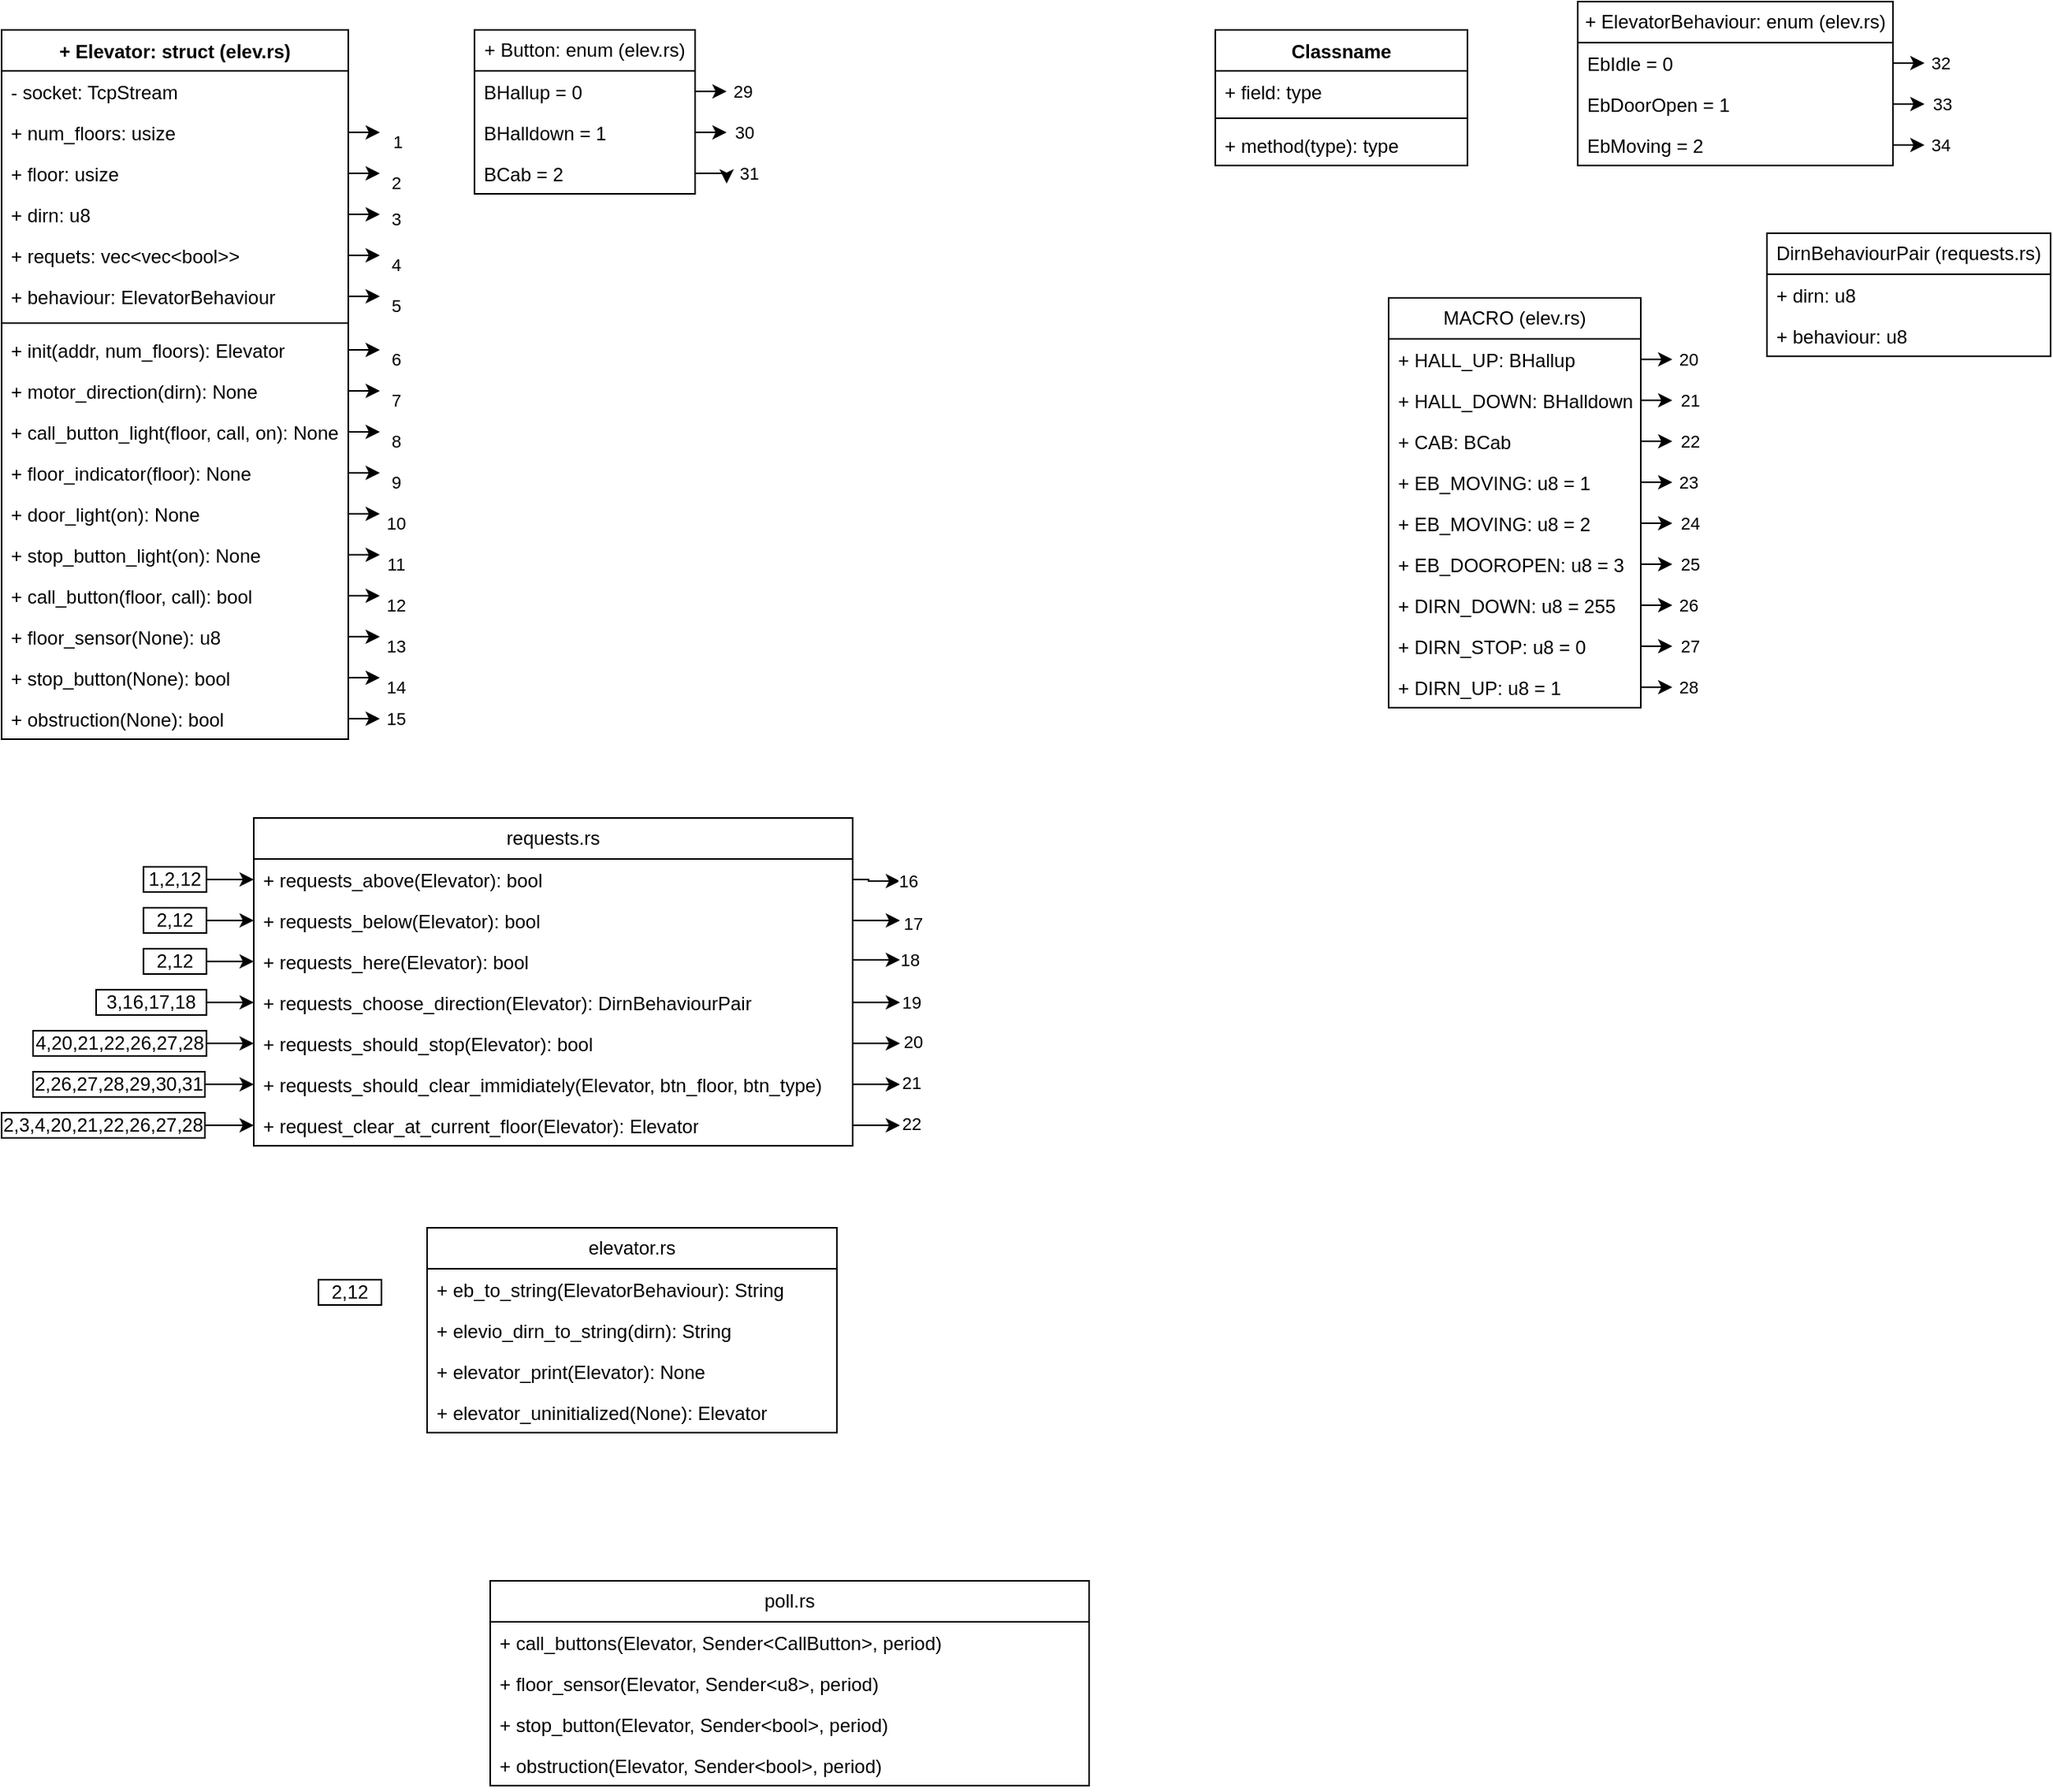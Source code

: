<mxfile version="26.0.6">
  <diagram name="Page-1" id="e56a1550-8fbb-45ad-956c-1786394a9013">
    <mxGraphModel dx="1050" dy="809" grid="1" gridSize="10" guides="1" tooltips="1" connect="1" arrows="1" fold="1" page="1" pageScale="1" pageWidth="1654" pageHeight="2336" background="none" math="0" shadow="0">
      <root>
        <mxCell id="0" />
        <mxCell id="1" parent="0" />
        <mxCell id="LK9hV9PF9iakqC5knJyZ-14" value="+ Button: enum (elev.rs)" style="swimlane;fontStyle=0;childLayout=stackLayout;horizontal=1;startSize=26;fillColor=none;horizontalStack=0;resizeParent=1;resizeParentMax=0;resizeLast=0;collapsible=1;marginBottom=0;whiteSpace=wrap;html=1;" parent="1" vertex="1">
          <mxGeometry x="350" y="80" width="140" height="104" as="geometry" />
        </mxCell>
        <mxCell id="g7h0uX8e83a2EdI19kgs-22" style="edgeStyle=orthogonalEdgeStyle;rounded=0;orthogonalLoop=1;jettySize=auto;html=1;" edge="1" parent="LK9hV9PF9iakqC5knJyZ-14" source="LK9hV9PF9iakqC5knJyZ-15">
          <mxGeometry relative="1" as="geometry">
            <mxPoint x="160" y="39" as="targetPoint" />
          </mxGeometry>
        </mxCell>
        <mxCell id="g7h0uX8e83a2EdI19kgs-25" value="29" style="edgeLabel;html=1;align=center;verticalAlign=middle;resizable=0;points=[];" vertex="1" connectable="0" parent="g7h0uX8e83a2EdI19kgs-22">
          <mxGeometry x="0.715" y="-1" relative="1" as="geometry">
            <mxPoint x="12" y="-1" as="offset" />
          </mxGeometry>
        </mxCell>
        <mxCell id="LK9hV9PF9iakqC5knJyZ-15" value="BHallup = 0" style="text;strokeColor=none;fillColor=none;align=left;verticalAlign=top;spacingLeft=4;spacingRight=4;overflow=hidden;rotatable=0;points=[[0,0.5],[1,0.5]];portConstraint=eastwest;whiteSpace=wrap;html=1;" parent="LK9hV9PF9iakqC5knJyZ-14" vertex="1">
          <mxGeometry y="26" width="140" height="26" as="geometry" />
        </mxCell>
        <mxCell id="g7h0uX8e83a2EdI19kgs-23" style="edgeStyle=orthogonalEdgeStyle;rounded=0;orthogonalLoop=1;jettySize=auto;html=1;" edge="1" parent="LK9hV9PF9iakqC5knJyZ-14" source="LK9hV9PF9iakqC5knJyZ-16">
          <mxGeometry relative="1" as="geometry">
            <mxPoint x="160" y="65" as="targetPoint" />
          </mxGeometry>
        </mxCell>
        <mxCell id="g7h0uX8e83a2EdI19kgs-26" value="30" style="edgeLabel;html=1;align=center;verticalAlign=middle;resizable=0;points=[];" vertex="1" connectable="0" parent="g7h0uX8e83a2EdI19kgs-23">
          <mxGeometry x="0.464" y="1" relative="1" as="geometry">
            <mxPoint x="15" y="1" as="offset" />
          </mxGeometry>
        </mxCell>
        <mxCell id="LK9hV9PF9iakqC5knJyZ-16" value="BHalldown = 1" style="text;strokeColor=none;fillColor=none;align=left;verticalAlign=top;spacingLeft=4;spacingRight=4;overflow=hidden;rotatable=0;points=[[0,0.5],[1,0.5]];portConstraint=eastwest;whiteSpace=wrap;html=1;" parent="LK9hV9PF9iakqC5knJyZ-14" vertex="1">
          <mxGeometry y="52" width="140" height="26" as="geometry" />
        </mxCell>
        <mxCell id="g7h0uX8e83a2EdI19kgs-24" style="edgeStyle=orthogonalEdgeStyle;rounded=0;orthogonalLoop=1;jettySize=auto;html=1;" edge="1" parent="LK9hV9PF9iakqC5knJyZ-14" source="LK9hV9PF9iakqC5knJyZ-17">
          <mxGeometry relative="1" as="geometry">
            <mxPoint x="160" y="97" as="targetPoint" />
          </mxGeometry>
        </mxCell>
        <mxCell id="g7h0uX8e83a2EdI19kgs-27" value="31" style="edgeLabel;html=1;align=center;verticalAlign=middle;resizable=0;points=[];" vertex="1" connectable="0" parent="g7h0uX8e83a2EdI19kgs-24">
          <mxGeometry x="0.24" relative="1" as="geometry">
            <mxPoint x="17" as="offset" />
          </mxGeometry>
        </mxCell>
        <mxCell id="LK9hV9PF9iakqC5knJyZ-17" value="BCab = 2" style="text;strokeColor=none;fillColor=none;align=left;verticalAlign=top;spacingLeft=4;spacingRight=4;overflow=hidden;rotatable=0;points=[[0,0.5],[1,0.5]];portConstraint=eastwest;whiteSpace=wrap;html=1;" parent="LK9hV9PF9iakqC5knJyZ-14" vertex="1">
          <mxGeometry y="78" width="140" height="26" as="geometry" />
        </mxCell>
        <mxCell id="LK9hV9PF9iakqC5knJyZ-19" value="MACRO (elev.rs)" style="swimlane;fontStyle=0;childLayout=stackLayout;horizontal=1;startSize=26;fillColor=none;horizontalStack=0;resizeParent=1;resizeParentMax=0;resizeLast=0;collapsible=1;marginBottom=0;whiteSpace=wrap;html=1;" parent="1" vertex="1">
          <mxGeometry x="930" y="250" width="160" height="260" as="geometry" />
        </mxCell>
        <mxCell id="LK9hV9PF9iakqC5knJyZ-143" style="edgeStyle=orthogonalEdgeStyle;rounded=0;orthogonalLoop=1;jettySize=auto;html=1;" parent="LK9hV9PF9iakqC5knJyZ-19" source="LK9hV9PF9iakqC5knJyZ-20" edge="1">
          <mxGeometry relative="1" as="geometry">
            <mxPoint x="180" y="39" as="targetPoint" />
          </mxGeometry>
        </mxCell>
        <mxCell id="LK9hV9PF9iakqC5knJyZ-152" value="20" style="edgeLabel;html=1;align=center;verticalAlign=middle;resizable=0;points=[];" parent="LK9hV9PF9iakqC5knJyZ-143" vertex="1" connectable="0">
          <mxGeometry x="0.429" y="2" relative="1" as="geometry">
            <mxPoint x="15" y="2" as="offset" />
          </mxGeometry>
        </mxCell>
        <mxCell id="LK9hV9PF9iakqC5knJyZ-20" value="+ HALL_UP: BHallup" style="text;strokeColor=none;fillColor=none;align=left;verticalAlign=top;spacingLeft=4;spacingRight=4;overflow=hidden;rotatable=0;points=[[0,0.5],[1,0.5]];portConstraint=eastwest;whiteSpace=wrap;html=1;" parent="LK9hV9PF9iakqC5knJyZ-19" vertex="1">
          <mxGeometry y="26" width="160" height="26" as="geometry" />
        </mxCell>
        <mxCell id="LK9hV9PF9iakqC5knJyZ-144" style="edgeStyle=orthogonalEdgeStyle;rounded=0;orthogonalLoop=1;jettySize=auto;html=1;" parent="LK9hV9PF9iakqC5knJyZ-19" source="LK9hV9PF9iakqC5knJyZ-21" edge="1">
          <mxGeometry relative="1" as="geometry">
            <mxPoint x="180" y="65" as="targetPoint" />
          </mxGeometry>
        </mxCell>
        <mxCell id="LK9hV9PF9iakqC5knJyZ-153" value="21" style="edgeLabel;html=1;align=center;verticalAlign=middle;resizable=0;points=[];" parent="LK9hV9PF9iakqC5knJyZ-144" vertex="1" connectable="0">
          <mxGeometry x="0.476" y="2" relative="1" as="geometry">
            <mxPoint x="15" y="2" as="offset" />
          </mxGeometry>
        </mxCell>
        <mxCell id="LK9hV9PF9iakqC5knJyZ-21" value="+ HALL_DOWN: BHalldown" style="text;strokeColor=none;fillColor=none;align=left;verticalAlign=top;spacingLeft=4;spacingRight=4;overflow=hidden;rotatable=0;points=[[0,0.5],[1,0.5]];portConstraint=eastwest;whiteSpace=wrap;html=1;" parent="LK9hV9PF9iakqC5knJyZ-19" vertex="1">
          <mxGeometry y="52" width="160" height="26" as="geometry" />
        </mxCell>
        <mxCell id="LK9hV9PF9iakqC5knJyZ-145" style="edgeStyle=orthogonalEdgeStyle;rounded=0;orthogonalLoop=1;jettySize=auto;html=1;" parent="LK9hV9PF9iakqC5knJyZ-19" source="LK9hV9PF9iakqC5knJyZ-22" edge="1">
          <mxGeometry relative="1" as="geometry">
            <mxPoint x="180" y="91" as="targetPoint" />
          </mxGeometry>
        </mxCell>
        <mxCell id="LK9hV9PF9iakqC5knJyZ-154" value="22" style="edgeLabel;html=1;align=center;verticalAlign=middle;resizable=0;points=[];" parent="LK9hV9PF9iakqC5knJyZ-145" vertex="1" connectable="0">
          <mxGeometry x="0.286" y="1" relative="1" as="geometry">
            <mxPoint x="17" y="1" as="offset" />
          </mxGeometry>
        </mxCell>
        <mxCell id="LK9hV9PF9iakqC5knJyZ-22" value="+ CAB: BCab" style="text;strokeColor=none;fillColor=none;align=left;verticalAlign=top;spacingLeft=4;spacingRight=4;overflow=hidden;rotatable=0;points=[[0,0.5],[1,0.5]];portConstraint=eastwest;whiteSpace=wrap;html=1;" parent="LK9hV9PF9iakqC5knJyZ-19" vertex="1">
          <mxGeometry y="78" width="160" height="26" as="geometry" />
        </mxCell>
        <mxCell id="LK9hV9PF9iakqC5knJyZ-146" style="edgeStyle=orthogonalEdgeStyle;rounded=0;orthogonalLoop=1;jettySize=auto;html=1;" parent="LK9hV9PF9iakqC5knJyZ-19" source="LK9hV9PF9iakqC5knJyZ-23" edge="1">
          <mxGeometry relative="1" as="geometry">
            <mxPoint x="180" y="117" as="targetPoint" />
          </mxGeometry>
        </mxCell>
        <mxCell id="LK9hV9PF9iakqC5knJyZ-155" value="23" style="edgeLabel;html=1;align=center;verticalAlign=middle;resizable=0;points=[];" parent="LK9hV9PF9iakqC5knJyZ-146" vertex="1" connectable="0">
          <mxGeometry x="0.238" y="1" relative="1" as="geometry">
            <mxPoint x="17" y="1" as="offset" />
          </mxGeometry>
        </mxCell>
        <mxCell id="LK9hV9PF9iakqC5knJyZ-23" value="+ EB_MOVING: u8 = 1" style="text;strokeColor=none;fillColor=none;align=left;verticalAlign=top;spacingLeft=4;spacingRight=4;overflow=hidden;rotatable=0;points=[[0,0.5],[1,0.5]];portConstraint=eastwest;whiteSpace=wrap;html=1;" parent="LK9hV9PF9iakqC5knJyZ-19" vertex="1">
          <mxGeometry y="104" width="160" height="26" as="geometry" />
        </mxCell>
        <mxCell id="LK9hV9PF9iakqC5knJyZ-147" style="edgeStyle=orthogonalEdgeStyle;rounded=0;orthogonalLoop=1;jettySize=auto;html=1;" parent="LK9hV9PF9iakqC5knJyZ-19" source="LK9hV9PF9iakqC5knJyZ-24" edge="1">
          <mxGeometry relative="1" as="geometry">
            <mxPoint x="180" y="143" as="targetPoint" />
          </mxGeometry>
        </mxCell>
        <mxCell id="LK9hV9PF9iakqC5knJyZ-156" value="24" style="edgeLabel;html=1;align=center;verticalAlign=middle;resizable=0;points=[];" parent="LK9hV9PF9iakqC5knJyZ-147" vertex="1" connectable="0">
          <mxGeometry x="0.286" y="-1" relative="1" as="geometry">
            <mxPoint x="17" y="-1" as="offset" />
          </mxGeometry>
        </mxCell>
        <mxCell id="LK9hV9PF9iakqC5knJyZ-24" value="+ EB_MOVING: u8 = 2" style="text;strokeColor=none;fillColor=none;align=left;verticalAlign=top;spacingLeft=4;spacingRight=4;overflow=hidden;rotatable=0;points=[[0,0.5],[1,0.5]];portConstraint=eastwest;whiteSpace=wrap;html=1;" parent="LK9hV9PF9iakqC5knJyZ-19" vertex="1">
          <mxGeometry y="130" width="160" height="26" as="geometry" />
        </mxCell>
        <mxCell id="LK9hV9PF9iakqC5knJyZ-148" style="edgeStyle=orthogonalEdgeStyle;rounded=0;orthogonalLoop=1;jettySize=auto;html=1;" parent="LK9hV9PF9iakqC5knJyZ-19" source="LK9hV9PF9iakqC5knJyZ-25" edge="1">
          <mxGeometry relative="1" as="geometry">
            <mxPoint x="180" y="169" as="targetPoint" />
          </mxGeometry>
        </mxCell>
        <mxCell id="LK9hV9PF9iakqC5knJyZ-157" value="25" style="edgeLabel;html=1;align=center;verticalAlign=middle;resizable=0;points=[];" parent="LK9hV9PF9iakqC5knJyZ-148" vertex="1" connectable="0">
          <mxGeometry x="0.286" relative="1" as="geometry">
            <mxPoint x="17" as="offset" />
          </mxGeometry>
        </mxCell>
        <mxCell id="LK9hV9PF9iakqC5knJyZ-25" value="+ EB_DOOROPEN: u8 = 3" style="text;strokeColor=none;fillColor=none;align=left;verticalAlign=top;spacingLeft=4;spacingRight=4;overflow=hidden;rotatable=0;points=[[0,0.5],[1,0.5]];portConstraint=eastwest;whiteSpace=wrap;html=1;" parent="LK9hV9PF9iakqC5knJyZ-19" vertex="1">
          <mxGeometry y="156" width="160" height="26" as="geometry" />
        </mxCell>
        <mxCell id="LK9hV9PF9iakqC5knJyZ-149" style="edgeStyle=orthogonalEdgeStyle;rounded=0;orthogonalLoop=1;jettySize=auto;html=1;" parent="LK9hV9PF9iakqC5knJyZ-19" source="LK9hV9PF9iakqC5knJyZ-26" edge="1">
          <mxGeometry relative="1" as="geometry">
            <mxPoint x="180" y="195" as="targetPoint" />
          </mxGeometry>
        </mxCell>
        <mxCell id="LK9hV9PF9iakqC5knJyZ-159" value="26" style="edgeLabel;html=1;align=center;verticalAlign=middle;resizable=0;points=[];" parent="LK9hV9PF9iakqC5knJyZ-149" vertex="1" connectable="0">
          <mxGeometry x="0.238" y="2" relative="1" as="geometry">
            <mxPoint x="17" y="2" as="offset" />
          </mxGeometry>
        </mxCell>
        <mxCell id="LK9hV9PF9iakqC5knJyZ-26" value="+ DIRN_DOWN: u8 = 255" style="text;strokeColor=none;fillColor=none;align=left;verticalAlign=top;spacingLeft=4;spacingRight=4;overflow=hidden;rotatable=0;points=[[0,0.5],[1,0.5]];portConstraint=eastwest;whiteSpace=wrap;html=1;" parent="LK9hV9PF9iakqC5knJyZ-19" vertex="1">
          <mxGeometry y="182" width="160" height="26" as="geometry" />
        </mxCell>
        <mxCell id="LK9hV9PF9iakqC5knJyZ-150" style="edgeStyle=orthogonalEdgeStyle;rounded=0;orthogonalLoop=1;jettySize=auto;html=1;" parent="LK9hV9PF9iakqC5knJyZ-19" source="LK9hV9PF9iakqC5knJyZ-27" edge="1">
          <mxGeometry relative="1" as="geometry">
            <mxPoint x="180" y="221" as="targetPoint" />
          </mxGeometry>
        </mxCell>
        <mxCell id="LK9hV9PF9iakqC5knJyZ-160" value="27" style="edgeLabel;html=1;align=center;verticalAlign=middle;resizable=0;points=[];" parent="LK9hV9PF9iakqC5knJyZ-150" vertex="1" connectable="0">
          <mxGeometry x="0.095" y="1" relative="1" as="geometry">
            <mxPoint x="19" y="1" as="offset" />
          </mxGeometry>
        </mxCell>
        <mxCell id="LK9hV9PF9iakqC5knJyZ-27" value="+ DIRN_STOP: u8 = 0" style="text;strokeColor=none;fillColor=none;align=left;verticalAlign=top;spacingLeft=4;spacingRight=4;overflow=hidden;rotatable=0;points=[[0,0.5],[1,0.5]];portConstraint=eastwest;whiteSpace=wrap;html=1;" parent="LK9hV9PF9iakqC5knJyZ-19" vertex="1">
          <mxGeometry y="208" width="160" height="26" as="geometry" />
        </mxCell>
        <mxCell id="LK9hV9PF9iakqC5knJyZ-151" style="edgeStyle=orthogonalEdgeStyle;rounded=0;orthogonalLoop=1;jettySize=auto;html=1;" parent="LK9hV9PF9iakqC5knJyZ-19" source="LK9hV9PF9iakqC5knJyZ-28" edge="1">
          <mxGeometry relative="1" as="geometry">
            <mxPoint x="180" y="247" as="targetPoint" />
          </mxGeometry>
        </mxCell>
        <mxCell id="LK9hV9PF9iakqC5knJyZ-161" value="28" style="edgeLabel;html=1;align=center;verticalAlign=middle;resizable=0;points=[];" parent="LK9hV9PF9iakqC5knJyZ-151" vertex="1" connectable="0">
          <mxGeometry x="0.238" relative="1" as="geometry">
            <mxPoint x="17" as="offset" />
          </mxGeometry>
        </mxCell>
        <mxCell id="LK9hV9PF9iakqC5knJyZ-28" value="+ DIRN_UP: u8 = 1" style="text;strokeColor=none;fillColor=none;align=left;verticalAlign=top;spacingLeft=4;spacingRight=4;overflow=hidden;rotatable=0;points=[[0,0.5],[1,0.5]];portConstraint=eastwest;whiteSpace=wrap;html=1;" parent="LK9hV9PF9iakqC5knJyZ-19" vertex="1">
          <mxGeometry y="234" width="160" height="26" as="geometry" />
        </mxCell>
        <mxCell id="LK9hV9PF9iakqC5knJyZ-29" value="+ ElevatorBehaviour: enum (elev.rs)" style="swimlane;fontStyle=0;childLayout=stackLayout;horizontal=1;startSize=26;fillColor=none;horizontalStack=0;resizeParent=1;resizeParentMax=0;resizeLast=0;collapsible=1;marginBottom=0;whiteSpace=wrap;html=1;" parent="1" vertex="1">
          <mxGeometry x="1050" y="62" width="200" height="104" as="geometry" />
        </mxCell>
        <mxCell id="g7h0uX8e83a2EdI19kgs-36" style="edgeStyle=orthogonalEdgeStyle;rounded=0;orthogonalLoop=1;jettySize=auto;html=1;" edge="1" parent="LK9hV9PF9iakqC5knJyZ-29" source="LK9hV9PF9iakqC5knJyZ-30">
          <mxGeometry relative="1" as="geometry">
            <mxPoint x="220.0" y="39.0" as="targetPoint" />
          </mxGeometry>
        </mxCell>
        <mxCell id="g7h0uX8e83a2EdI19kgs-39" value="32" style="edgeLabel;html=1;align=center;verticalAlign=middle;resizable=0;points=[];" vertex="1" connectable="0" parent="g7h0uX8e83a2EdI19kgs-36">
          <mxGeometry x="0.497" y="2" relative="1" as="geometry">
            <mxPoint x="14" y="2" as="offset" />
          </mxGeometry>
        </mxCell>
        <mxCell id="LK9hV9PF9iakqC5knJyZ-30" value="EbIdle = 0" style="text;strokeColor=none;fillColor=none;align=left;verticalAlign=top;spacingLeft=4;spacingRight=4;overflow=hidden;rotatable=0;points=[[0,0.5],[1,0.5]];portConstraint=eastwest;whiteSpace=wrap;html=1;" parent="LK9hV9PF9iakqC5knJyZ-29" vertex="1">
          <mxGeometry y="26" width="200" height="26" as="geometry" />
        </mxCell>
        <mxCell id="g7h0uX8e83a2EdI19kgs-37" style="edgeStyle=orthogonalEdgeStyle;rounded=0;orthogonalLoop=1;jettySize=auto;html=1;" edge="1" parent="LK9hV9PF9iakqC5knJyZ-29" source="LK9hV9PF9iakqC5knJyZ-31">
          <mxGeometry relative="1" as="geometry">
            <mxPoint x="220.0" y="65" as="targetPoint" />
          </mxGeometry>
        </mxCell>
        <mxCell id="g7h0uX8e83a2EdI19kgs-40" value="33" style="edgeLabel;html=1;align=center;verticalAlign=middle;resizable=0;points=[];" vertex="1" connectable="0" parent="g7h0uX8e83a2EdI19kgs-37">
          <mxGeometry x="0.565" y="-1" relative="1" as="geometry">
            <mxPoint x="14" y="-1" as="offset" />
          </mxGeometry>
        </mxCell>
        <mxCell id="LK9hV9PF9iakqC5knJyZ-31" value="EbDoorOpen = 1" style="text;strokeColor=none;fillColor=none;align=left;verticalAlign=top;spacingLeft=4;spacingRight=4;overflow=hidden;rotatable=0;points=[[0,0.5],[1,0.5]];portConstraint=eastwest;whiteSpace=wrap;html=1;" parent="LK9hV9PF9iakqC5knJyZ-29" vertex="1">
          <mxGeometry y="52" width="200" height="26" as="geometry" />
        </mxCell>
        <mxCell id="g7h0uX8e83a2EdI19kgs-38" style="edgeStyle=orthogonalEdgeStyle;rounded=0;orthogonalLoop=1;jettySize=auto;html=1;" edge="1" parent="LK9hV9PF9iakqC5knJyZ-29" source="LK9hV9PF9iakqC5knJyZ-32">
          <mxGeometry relative="1" as="geometry">
            <mxPoint x="220.0" y="91" as="targetPoint" />
          </mxGeometry>
        </mxCell>
        <mxCell id="g7h0uX8e83a2EdI19kgs-41" value="34" style="edgeLabel;html=1;align=center;verticalAlign=middle;resizable=0;points=[];" vertex="1" connectable="0" parent="g7h0uX8e83a2EdI19kgs-38">
          <mxGeometry x="0.497" y="1" relative="1" as="geometry">
            <mxPoint x="14" y="1" as="offset" />
          </mxGeometry>
        </mxCell>
        <mxCell id="LK9hV9PF9iakqC5knJyZ-32" value="EbMoving = 2" style="text;strokeColor=none;fillColor=none;align=left;verticalAlign=top;spacingLeft=4;spacingRight=4;overflow=hidden;rotatable=0;points=[[0,0.5],[1,0.5]];portConstraint=eastwest;whiteSpace=wrap;html=1;" parent="LK9hV9PF9iakqC5knJyZ-29" vertex="1">
          <mxGeometry y="78" width="200" height="26" as="geometry" />
        </mxCell>
        <mxCell id="LK9hV9PF9iakqC5knJyZ-33" value="Classname" style="swimlane;fontStyle=1;align=center;verticalAlign=top;childLayout=stackLayout;horizontal=1;startSize=26;horizontalStack=0;resizeParent=1;resizeParentMax=0;resizeLast=0;collapsible=1;marginBottom=0;whiteSpace=wrap;html=1;" parent="1" vertex="1">
          <mxGeometry x="820" y="80" width="160" height="86" as="geometry" />
        </mxCell>
        <mxCell id="LK9hV9PF9iakqC5knJyZ-34" value="+ field: type" style="text;strokeColor=none;fillColor=none;align=left;verticalAlign=top;spacingLeft=4;spacingRight=4;overflow=hidden;rotatable=0;points=[[0,0.5],[1,0.5]];portConstraint=eastwest;whiteSpace=wrap;html=1;" parent="LK9hV9PF9iakqC5knJyZ-33" vertex="1">
          <mxGeometry y="26" width="160" height="26" as="geometry" />
        </mxCell>
        <mxCell id="LK9hV9PF9iakqC5knJyZ-35" value="" style="line;strokeWidth=1;fillColor=none;align=left;verticalAlign=middle;spacingTop=-1;spacingLeft=3;spacingRight=3;rotatable=0;labelPosition=right;points=[];portConstraint=eastwest;strokeColor=inherit;" parent="LK9hV9PF9iakqC5knJyZ-33" vertex="1">
          <mxGeometry y="52" width="160" height="8" as="geometry" />
        </mxCell>
        <mxCell id="LK9hV9PF9iakqC5knJyZ-36" value="+ method(type): type" style="text;strokeColor=none;fillColor=none;align=left;verticalAlign=top;spacingLeft=4;spacingRight=4;overflow=hidden;rotatable=0;points=[[0,0.5],[1,0.5]];portConstraint=eastwest;whiteSpace=wrap;html=1;" parent="LK9hV9PF9iakqC5knJyZ-33" vertex="1">
          <mxGeometry y="60" width="160" height="26" as="geometry" />
        </mxCell>
        <mxCell id="LK9hV9PF9iakqC5knJyZ-37" value="+ Elevator: struct (elev.rs)" style="swimlane;fontStyle=1;align=center;verticalAlign=top;childLayout=stackLayout;horizontal=1;startSize=26;horizontalStack=0;resizeParent=1;resizeParentMax=0;resizeLast=0;collapsible=1;marginBottom=0;whiteSpace=wrap;html=1;" parent="1" vertex="1">
          <mxGeometry x="50" y="80" width="220" height="450" as="geometry" />
        </mxCell>
        <mxCell id="LK9hV9PF9iakqC5knJyZ-38" value="&lt;div&gt;- socket: TcpStream&lt;/div&gt;" style="text;strokeColor=none;fillColor=none;align=left;verticalAlign=top;spacingLeft=4;spacingRight=4;overflow=hidden;rotatable=0;points=[[0,0.5],[1,0.5]];portConstraint=eastwest;whiteSpace=wrap;html=1;" parent="LK9hV9PF9iakqC5knJyZ-37" vertex="1">
          <mxGeometry y="26" width="220" height="26" as="geometry" />
        </mxCell>
        <mxCell id="LK9hV9PF9iakqC5knJyZ-84" style="edgeStyle=orthogonalEdgeStyle;rounded=0;orthogonalLoop=1;jettySize=auto;html=1;" parent="LK9hV9PF9iakqC5knJyZ-37" source="LK9hV9PF9iakqC5knJyZ-54" edge="1">
          <mxGeometry relative="1" as="geometry">
            <mxPoint x="240" y="65" as="targetPoint" />
          </mxGeometry>
        </mxCell>
        <mxCell id="LK9hV9PF9iakqC5knJyZ-89" value="1" style="edgeLabel;html=1;align=center;verticalAlign=middle;resizable=0;points=[];" parent="LK9hV9PF9iakqC5knJyZ-84" vertex="1" connectable="0">
          <mxGeometry x="0.655" relative="1" as="geometry">
            <mxPoint x="13" y="6" as="offset" />
          </mxGeometry>
        </mxCell>
        <mxCell id="LK9hV9PF9iakqC5knJyZ-54" value="+ num_floors: usize" style="text;strokeColor=none;fillColor=none;align=left;verticalAlign=top;spacingLeft=4;spacingRight=4;overflow=hidden;rotatable=0;points=[[0,0.5],[1,0.5]];portConstraint=eastwest;whiteSpace=wrap;html=1;" parent="LK9hV9PF9iakqC5knJyZ-37" vertex="1">
          <mxGeometry y="52" width="220" height="26" as="geometry" />
        </mxCell>
        <mxCell id="LK9hV9PF9iakqC5knJyZ-85" style="edgeStyle=orthogonalEdgeStyle;rounded=0;orthogonalLoop=1;jettySize=auto;html=1;" parent="LK9hV9PF9iakqC5knJyZ-37" source="LK9hV9PF9iakqC5knJyZ-53" edge="1">
          <mxGeometry relative="1" as="geometry">
            <mxPoint x="240" y="91" as="targetPoint" />
          </mxGeometry>
        </mxCell>
        <mxCell id="LK9hV9PF9iakqC5knJyZ-91" value="2" style="edgeLabel;html=1;align=center;verticalAlign=middle;resizable=0;points=[];" parent="LK9hV9PF9iakqC5knJyZ-85" vertex="1" connectable="0">
          <mxGeometry x="0.536" y="-1" relative="1" as="geometry">
            <mxPoint x="14" y="5" as="offset" />
          </mxGeometry>
        </mxCell>
        <mxCell id="LK9hV9PF9iakqC5knJyZ-53" value="+ floor: usize" style="text;strokeColor=none;fillColor=none;align=left;verticalAlign=top;spacingLeft=4;spacingRight=4;overflow=hidden;rotatable=0;points=[[0,0.5],[1,0.5]];portConstraint=eastwest;whiteSpace=wrap;html=1;" parent="LK9hV9PF9iakqC5knJyZ-37" vertex="1">
          <mxGeometry y="78" width="220" height="26" as="geometry" />
        </mxCell>
        <mxCell id="LK9hV9PF9iakqC5knJyZ-86" style="edgeStyle=orthogonalEdgeStyle;rounded=0;orthogonalLoop=1;jettySize=auto;html=1;" parent="LK9hV9PF9iakqC5knJyZ-37" source="LK9hV9PF9iakqC5knJyZ-52" edge="1">
          <mxGeometry relative="1" as="geometry">
            <mxPoint x="240" y="117" as="targetPoint" />
          </mxGeometry>
        </mxCell>
        <mxCell id="LK9hV9PF9iakqC5knJyZ-92" value="3" style="edgeLabel;html=1;align=center;verticalAlign=middle;resizable=0;points=[];" parent="LK9hV9PF9iakqC5knJyZ-86" vertex="1" connectable="0">
          <mxGeometry x="0.476" y="2" relative="1" as="geometry">
            <mxPoint x="14" y="5" as="offset" />
          </mxGeometry>
        </mxCell>
        <mxCell id="LK9hV9PF9iakqC5knJyZ-52" value="&lt;div&gt;+ dirn: u8&lt;/div&gt;" style="text;strokeColor=none;fillColor=none;align=left;verticalAlign=top;spacingLeft=4;spacingRight=4;overflow=hidden;rotatable=0;points=[[0,0.5],[1,0.5]];portConstraint=eastwest;whiteSpace=wrap;html=1;" parent="LK9hV9PF9iakqC5knJyZ-37" vertex="1">
          <mxGeometry y="104" width="220" height="26" as="geometry" />
        </mxCell>
        <mxCell id="LK9hV9PF9iakqC5knJyZ-87" style="edgeStyle=orthogonalEdgeStyle;rounded=0;orthogonalLoop=1;jettySize=auto;html=1;" parent="LK9hV9PF9iakqC5knJyZ-37" source="LK9hV9PF9iakqC5knJyZ-51" edge="1">
          <mxGeometry relative="1" as="geometry">
            <mxPoint x="240" y="143" as="targetPoint" />
          </mxGeometry>
        </mxCell>
        <mxCell id="LK9hV9PF9iakqC5knJyZ-93" value="4" style="edgeLabel;html=1;align=center;verticalAlign=middle;resizable=0;points=[];" parent="LK9hV9PF9iakqC5knJyZ-87" vertex="1" connectable="0">
          <mxGeometry x="0.536" y="1" relative="1" as="geometry">
            <mxPoint x="14" y="7" as="offset" />
          </mxGeometry>
        </mxCell>
        <mxCell id="LK9hV9PF9iakqC5knJyZ-51" value="+ requets: vec&amp;lt;vec&amp;lt;bool&amp;gt;&amp;gt;" style="text;strokeColor=none;fillColor=none;align=left;verticalAlign=top;spacingLeft=4;spacingRight=4;overflow=hidden;rotatable=0;points=[[0,0.5],[1,0.5]];portConstraint=eastwest;whiteSpace=wrap;html=1;" parent="LK9hV9PF9iakqC5knJyZ-37" vertex="1">
          <mxGeometry y="130" width="220" height="26" as="geometry" />
        </mxCell>
        <mxCell id="LK9hV9PF9iakqC5knJyZ-88" style="edgeStyle=orthogonalEdgeStyle;rounded=0;orthogonalLoop=1;jettySize=auto;html=1;" parent="LK9hV9PF9iakqC5knJyZ-37" source="LK9hV9PF9iakqC5knJyZ-50" edge="1">
          <mxGeometry relative="1" as="geometry">
            <mxPoint x="240" y="169.0" as="targetPoint" />
          </mxGeometry>
        </mxCell>
        <mxCell id="LK9hV9PF9iakqC5knJyZ-94" value="5" style="edgeLabel;html=1;align=center;verticalAlign=middle;resizable=0;points=[];" parent="LK9hV9PF9iakqC5knJyZ-88" vertex="1" connectable="0">
          <mxGeometry x="0.536" y="2" relative="1" as="geometry">
            <mxPoint x="14" y="8" as="offset" />
          </mxGeometry>
        </mxCell>
        <mxCell id="LK9hV9PF9iakqC5knJyZ-50" value="+ behaviour: ElevatorBehaviour" style="text;strokeColor=none;fillColor=none;align=left;verticalAlign=top;spacingLeft=4;spacingRight=4;overflow=hidden;rotatable=0;points=[[0,0.5],[1,0.5]];portConstraint=eastwest;whiteSpace=wrap;html=1;" parent="LK9hV9PF9iakqC5knJyZ-37" vertex="1">
          <mxGeometry y="156" width="220" height="26" as="geometry" />
        </mxCell>
        <mxCell id="LK9hV9PF9iakqC5knJyZ-39" value="" style="line;strokeWidth=1;fillColor=none;align=left;verticalAlign=middle;spacingTop=-1;spacingLeft=3;spacingRight=3;rotatable=0;labelPosition=right;points=[];portConstraint=eastwest;strokeColor=inherit;" parent="LK9hV9PF9iakqC5knJyZ-37" vertex="1">
          <mxGeometry y="182" width="220" height="8" as="geometry" />
        </mxCell>
        <mxCell id="LK9hV9PF9iakqC5knJyZ-96" style="edgeStyle=orthogonalEdgeStyle;rounded=0;orthogonalLoop=1;jettySize=auto;html=1;" parent="LK9hV9PF9iakqC5knJyZ-37" source="LK9hV9PF9iakqC5knJyZ-40" edge="1">
          <mxGeometry relative="1" as="geometry">
            <mxPoint x="240" y="203" as="targetPoint" />
          </mxGeometry>
        </mxCell>
        <mxCell id="LK9hV9PF9iakqC5knJyZ-107" value="6" style="edgeLabel;html=1;align=center;verticalAlign=middle;resizable=0;points=[];" parent="LK9hV9PF9iakqC5knJyZ-96" vertex="1" connectable="0">
          <mxGeometry x="0.357" y="1" relative="1" as="geometry">
            <mxPoint x="16" y="7" as="offset" />
          </mxGeometry>
        </mxCell>
        <mxCell id="LK9hV9PF9iakqC5knJyZ-40" value="+ init(addr, num_floors): Elevator" style="text;strokeColor=none;fillColor=none;align=left;verticalAlign=top;spacingLeft=4;spacingRight=4;overflow=hidden;rotatable=0;points=[[0,0.5],[1,0.5]];portConstraint=eastwest;whiteSpace=wrap;html=1;" parent="LK9hV9PF9iakqC5knJyZ-37" vertex="1">
          <mxGeometry y="190" width="220" height="26" as="geometry" />
        </mxCell>
        <mxCell id="LK9hV9PF9iakqC5knJyZ-98" style="edgeStyle=orthogonalEdgeStyle;rounded=0;orthogonalLoop=1;jettySize=auto;html=1;" parent="LK9hV9PF9iakqC5knJyZ-37" source="LK9hV9PF9iakqC5knJyZ-63" edge="1">
          <mxGeometry relative="1" as="geometry">
            <mxPoint x="240" y="229.0" as="targetPoint" />
          </mxGeometry>
        </mxCell>
        <mxCell id="LK9hV9PF9iakqC5knJyZ-108" value="7" style="edgeLabel;html=1;align=center;verticalAlign=middle;resizable=0;points=[];" parent="LK9hV9PF9iakqC5knJyZ-98" vertex="1" connectable="0">
          <mxGeometry x="0.119" y="1" relative="1" as="geometry">
            <mxPoint x="18" y="7" as="offset" />
          </mxGeometry>
        </mxCell>
        <mxCell id="LK9hV9PF9iakqC5knJyZ-63" value="+ motor_direction(dirn): None" style="text;strokeColor=none;fillColor=none;align=left;verticalAlign=top;spacingLeft=4;spacingRight=4;overflow=hidden;rotatable=0;points=[[0,0.5],[1,0.5]];portConstraint=eastwest;whiteSpace=wrap;html=1;" parent="LK9hV9PF9iakqC5knJyZ-37" vertex="1">
          <mxGeometry y="216" width="220" height="26" as="geometry" />
        </mxCell>
        <mxCell id="LK9hV9PF9iakqC5knJyZ-99" style="edgeStyle=orthogonalEdgeStyle;rounded=0;orthogonalLoop=1;jettySize=auto;html=1;" parent="LK9hV9PF9iakqC5knJyZ-37" source="LK9hV9PF9iakqC5knJyZ-62" edge="1">
          <mxGeometry relative="1" as="geometry">
            <mxPoint x="240" y="255" as="targetPoint" />
          </mxGeometry>
        </mxCell>
        <mxCell id="LK9hV9PF9iakqC5knJyZ-109" value="8" style="edgeLabel;html=1;align=center;verticalAlign=middle;resizable=0;points=[];" parent="LK9hV9PF9iakqC5knJyZ-99" vertex="1" connectable="0">
          <mxGeometry x="0.357" relative="1" as="geometry">
            <mxPoint x="16" y="6" as="offset" />
          </mxGeometry>
        </mxCell>
        <mxCell id="LK9hV9PF9iakqC5knJyZ-62" value="+ call_button_light(floor, call, on): None" style="text;strokeColor=none;fillColor=none;align=left;verticalAlign=top;spacingLeft=4;spacingRight=4;overflow=hidden;rotatable=0;points=[[0,0.5],[1,0.5]];portConstraint=eastwest;whiteSpace=wrap;html=1;" parent="LK9hV9PF9iakqC5knJyZ-37" vertex="1">
          <mxGeometry y="242" width="220" height="26" as="geometry" />
        </mxCell>
        <mxCell id="LK9hV9PF9iakqC5knJyZ-100" style="edgeStyle=orthogonalEdgeStyle;rounded=0;orthogonalLoop=1;jettySize=auto;html=1;" parent="LK9hV9PF9iakqC5knJyZ-37" source="LK9hV9PF9iakqC5knJyZ-61" edge="1">
          <mxGeometry relative="1" as="geometry">
            <mxPoint x="240" y="281" as="targetPoint" />
          </mxGeometry>
        </mxCell>
        <mxCell id="LK9hV9PF9iakqC5knJyZ-110" value="9" style="edgeLabel;html=1;align=center;verticalAlign=middle;resizable=0;points=[];" parent="LK9hV9PF9iakqC5knJyZ-100" vertex="1" connectable="0">
          <mxGeometry y="3" relative="1" as="geometry">
            <mxPoint x="19" y="9" as="offset" />
          </mxGeometry>
        </mxCell>
        <mxCell id="LK9hV9PF9iakqC5knJyZ-61" value="+ floor_indicator(floor): None" style="text;strokeColor=none;fillColor=none;align=left;verticalAlign=top;spacingLeft=4;spacingRight=4;overflow=hidden;rotatable=0;points=[[0,0.5],[1,0.5]];portConstraint=eastwest;whiteSpace=wrap;html=1;" parent="LK9hV9PF9iakqC5knJyZ-37" vertex="1">
          <mxGeometry y="268" width="220" height="26" as="geometry" />
        </mxCell>
        <mxCell id="LK9hV9PF9iakqC5knJyZ-101" style="edgeStyle=orthogonalEdgeStyle;rounded=0;orthogonalLoop=1;jettySize=auto;html=1;" parent="LK9hV9PF9iakqC5knJyZ-37" source="LK9hV9PF9iakqC5knJyZ-60" edge="1">
          <mxGeometry relative="1" as="geometry">
            <mxPoint x="240" y="307" as="targetPoint" />
          </mxGeometry>
        </mxCell>
        <mxCell id="LK9hV9PF9iakqC5knJyZ-111" value="10" style="edgeLabel;html=1;align=center;verticalAlign=middle;resizable=0;points=[];" parent="LK9hV9PF9iakqC5knJyZ-101" vertex="1" connectable="0">
          <mxGeometry x="0.357" y="-2" relative="1" as="geometry">
            <mxPoint x="16" y="4" as="offset" />
          </mxGeometry>
        </mxCell>
        <mxCell id="LK9hV9PF9iakqC5knJyZ-60" value="+ door_light(on): None" style="text;strokeColor=none;fillColor=none;align=left;verticalAlign=top;spacingLeft=4;spacingRight=4;overflow=hidden;rotatable=0;points=[[0,0.5],[1,0.5]];portConstraint=eastwest;whiteSpace=wrap;html=1;" parent="LK9hV9PF9iakqC5knJyZ-37" vertex="1">
          <mxGeometry y="294" width="220" height="26" as="geometry" />
        </mxCell>
        <mxCell id="LK9hV9PF9iakqC5knJyZ-102" style="edgeStyle=orthogonalEdgeStyle;rounded=0;orthogonalLoop=1;jettySize=auto;html=1;" parent="LK9hV9PF9iakqC5knJyZ-37" source="LK9hV9PF9iakqC5knJyZ-59" edge="1">
          <mxGeometry relative="1" as="geometry">
            <mxPoint x="240" y="333" as="targetPoint" />
          </mxGeometry>
        </mxCell>
        <mxCell id="LK9hV9PF9iakqC5knJyZ-112" value="11" style="edgeLabel;html=1;align=center;verticalAlign=middle;resizable=0;points=[];" parent="LK9hV9PF9iakqC5knJyZ-102" vertex="1" connectable="0">
          <mxGeometry x="0.357" relative="1" as="geometry">
            <mxPoint x="16" y="6" as="offset" />
          </mxGeometry>
        </mxCell>
        <mxCell id="LK9hV9PF9iakqC5knJyZ-59" value="+ stop_button_light(on): None" style="text;strokeColor=none;fillColor=none;align=left;verticalAlign=top;spacingLeft=4;spacingRight=4;overflow=hidden;rotatable=0;points=[[0,0.5],[1,0.5]];portConstraint=eastwest;whiteSpace=wrap;html=1;" parent="LK9hV9PF9iakqC5knJyZ-37" vertex="1">
          <mxGeometry y="320" width="220" height="26" as="geometry" />
        </mxCell>
        <mxCell id="LK9hV9PF9iakqC5knJyZ-103" style="edgeStyle=orthogonalEdgeStyle;rounded=0;orthogonalLoop=1;jettySize=auto;html=1;" parent="LK9hV9PF9iakqC5knJyZ-37" source="LK9hV9PF9iakqC5knJyZ-58" edge="1">
          <mxGeometry relative="1" as="geometry">
            <mxPoint x="240" y="359.0" as="targetPoint" />
          </mxGeometry>
        </mxCell>
        <mxCell id="LK9hV9PF9iakqC5knJyZ-113" value="12" style="edgeLabel;html=1;align=center;verticalAlign=middle;resizable=0;points=[];" parent="LK9hV9PF9iakqC5knJyZ-103" vertex="1" connectable="0">
          <mxGeometry x="0.357" relative="1" as="geometry">
            <mxPoint x="16" y="6" as="offset" />
          </mxGeometry>
        </mxCell>
        <mxCell id="LK9hV9PF9iakqC5knJyZ-58" value="+ call_button(floor, call): bool" style="text;strokeColor=none;fillColor=none;align=left;verticalAlign=top;spacingLeft=4;spacingRight=4;overflow=hidden;rotatable=0;points=[[0,0.5],[1,0.5]];portConstraint=eastwest;whiteSpace=wrap;html=1;" parent="LK9hV9PF9iakqC5knJyZ-37" vertex="1">
          <mxGeometry y="346" width="220" height="26" as="geometry" />
        </mxCell>
        <mxCell id="LK9hV9PF9iakqC5knJyZ-104" style="edgeStyle=orthogonalEdgeStyle;rounded=0;orthogonalLoop=1;jettySize=auto;html=1;" parent="LK9hV9PF9iakqC5knJyZ-37" source="LK9hV9PF9iakqC5knJyZ-57" edge="1">
          <mxGeometry relative="1" as="geometry">
            <mxPoint x="240" y="385" as="targetPoint" />
          </mxGeometry>
        </mxCell>
        <mxCell id="LK9hV9PF9iakqC5knJyZ-114" value="13" style="edgeLabel;html=1;align=center;verticalAlign=middle;resizable=0;points=[];" parent="LK9hV9PF9iakqC5knJyZ-104" vertex="1" connectable="0">
          <mxGeometry x="0.059" y="2" relative="1" as="geometry">
            <mxPoint x="19" y="8" as="offset" />
          </mxGeometry>
        </mxCell>
        <mxCell id="LK9hV9PF9iakqC5knJyZ-57" value="+ floor_sensor(None): u8" style="text;strokeColor=none;fillColor=none;align=left;verticalAlign=top;spacingLeft=4;spacingRight=4;overflow=hidden;rotatable=0;points=[[0,0.5],[1,0.5]];portConstraint=eastwest;whiteSpace=wrap;html=1;" parent="LK9hV9PF9iakqC5knJyZ-37" vertex="1">
          <mxGeometry y="372" width="220" height="26" as="geometry" />
        </mxCell>
        <mxCell id="LK9hV9PF9iakqC5knJyZ-106" style="edgeStyle=orthogonalEdgeStyle;rounded=0;orthogonalLoop=1;jettySize=auto;html=1;" parent="LK9hV9PF9iakqC5knJyZ-37" source="LK9hV9PF9iakqC5knJyZ-56" edge="1">
          <mxGeometry relative="1" as="geometry">
            <mxPoint x="240" y="411" as="targetPoint" />
          </mxGeometry>
        </mxCell>
        <mxCell id="LK9hV9PF9iakqC5knJyZ-115" value="14" style="edgeLabel;html=1;align=center;verticalAlign=middle;resizable=0;points=[];" parent="LK9hV9PF9iakqC5knJyZ-106" vertex="1" connectable="0">
          <mxGeometry x="-0.059" y="3" relative="1" as="geometry">
            <mxPoint x="20" y="9" as="offset" />
          </mxGeometry>
        </mxCell>
        <mxCell id="LK9hV9PF9iakqC5knJyZ-56" value="+ stop_button(None): bool" style="text;strokeColor=none;fillColor=none;align=left;verticalAlign=top;spacingLeft=4;spacingRight=4;overflow=hidden;rotatable=0;points=[[0,0.5],[1,0.5]];portConstraint=eastwest;whiteSpace=wrap;html=1;" parent="LK9hV9PF9iakqC5knJyZ-37" vertex="1">
          <mxGeometry y="398" width="220" height="26" as="geometry" />
        </mxCell>
        <mxCell id="LK9hV9PF9iakqC5knJyZ-105" style="edgeStyle=orthogonalEdgeStyle;rounded=0;orthogonalLoop=1;jettySize=auto;html=1;" parent="LK9hV9PF9iakqC5knJyZ-37" source="LK9hV9PF9iakqC5knJyZ-55" edge="1">
          <mxGeometry relative="1" as="geometry">
            <mxPoint x="240" y="437" as="targetPoint" />
          </mxGeometry>
        </mxCell>
        <mxCell id="LK9hV9PF9iakqC5knJyZ-116" value="15" style="edgeLabel;html=1;align=center;verticalAlign=middle;resizable=0;points=[];" parent="LK9hV9PF9iakqC5knJyZ-105" vertex="1" connectable="0">
          <mxGeometry x="-0.179" relative="1" as="geometry">
            <mxPoint x="21" as="offset" />
          </mxGeometry>
        </mxCell>
        <mxCell id="LK9hV9PF9iakqC5knJyZ-55" value="+ obstruction(None): bool" style="text;strokeColor=none;fillColor=none;align=left;verticalAlign=top;spacingLeft=4;spacingRight=4;overflow=hidden;rotatable=0;points=[[0,0.5],[1,0.5]];portConstraint=eastwest;whiteSpace=wrap;html=1;" parent="LK9hV9PF9iakqC5knJyZ-37" vertex="1">
          <mxGeometry y="424" width="220" height="26" as="geometry" />
        </mxCell>
        <mxCell id="LK9hV9PF9iakqC5knJyZ-65" value="requests.rs" style="swimlane;fontStyle=0;childLayout=stackLayout;horizontal=1;startSize=26;fillColor=none;horizontalStack=0;resizeParent=1;resizeParentMax=0;resizeLast=0;collapsible=1;marginBottom=0;whiteSpace=wrap;html=1;" parent="1" vertex="1">
          <mxGeometry x="210" y="580" width="380" height="208" as="geometry" />
        </mxCell>
        <mxCell id="LK9hV9PF9iakqC5knJyZ-131" style="edgeStyle=orthogonalEdgeStyle;rounded=0;orthogonalLoop=1;jettySize=auto;html=1;" parent="LK9hV9PF9iakqC5knJyZ-65" edge="1">
          <mxGeometry relative="1" as="geometry">
            <mxPoint x="410" y="40" as="targetPoint" />
            <mxPoint x="380" y="39.019" as="sourcePoint" />
            <Array as="points">
              <mxPoint x="390" y="39" />
              <mxPoint x="390" y="40" />
            </Array>
          </mxGeometry>
        </mxCell>
        <mxCell id="LK9hV9PF9iakqC5knJyZ-136" value="16" style="edgeLabel;html=1;align=center;verticalAlign=middle;resizable=0;points=[];" parent="LK9hV9PF9iakqC5knJyZ-131" vertex="1" connectable="0">
          <mxGeometry x="0.302" y="1" relative="1" as="geometry">
            <mxPoint x="16" y="1" as="offset" />
          </mxGeometry>
        </mxCell>
        <mxCell id="LK9hV9PF9iakqC5knJyZ-66" value="+ requests_above(Elevator): bool" style="text;strokeColor=none;fillColor=none;align=left;verticalAlign=top;spacingLeft=4;spacingRight=4;overflow=hidden;rotatable=0;points=[[0,0.5],[1,0.5]];portConstraint=eastwest;whiteSpace=wrap;html=1;" parent="LK9hV9PF9iakqC5knJyZ-65" vertex="1">
          <mxGeometry y="26" width="380" height="26" as="geometry" />
        </mxCell>
        <mxCell id="LK9hV9PF9iakqC5knJyZ-133" style="edgeStyle=orthogonalEdgeStyle;rounded=0;orthogonalLoop=1;jettySize=auto;html=1;" parent="LK9hV9PF9iakqC5knJyZ-65" source="LK9hV9PF9iakqC5knJyZ-67" edge="1">
          <mxGeometry relative="1" as="geometry">
            <mxPoint x="410" y="65" as="targetPoint" />
          </mxGeometry>
        </mxCell>
        <mxCell id="LK9hV9PF9iakqC5knJyZ-137" value="17" style="edgeLabel;html=1;align=center;verticalAlign=middle;resizable=0;points=[];" parent="LK9hV9PF9iakqC5knJyZ-133" vertex="1" connectable="0">
          <mxGeometry x="0.302" y="2" relative="1" as="geometry">
            <mxPoint x="16" y="2" as="offset" />
          </mxGeometry>
        </mxCell>
        <mxCell id="LK9hV9PF9iakqC5knJyZ-67" value="+ requests_below(Elevator): bool" style="text;strokeColor=none;fillColor=none;align=left;verticalAlign=top;spacingLeft=4;spacingRight=4;overflow=hidden;rotatable=0;points=[[0,0.5],[1,0.5]];portConstraint=eastwest;whiteSpace=wrap;html=1;" parent="LK9hV9PF9iakqC5knJyZ-65" vertex="1">
          <mxGeometry y="52" width="380" height="26" as="geometry" />
        </mxCell>
        <mxCell id="LK9hV9PF9iakqC5knJyZ-134" style="edgeStyle=orthogonalEdgeStyle;rounded=0;orthogonalLoop=1;jettySize=auto;html=1;" parent="LK9hV9PF9iakqC5knJyZ-65" edge="1">
          <mxGeometry relative="1" as="geometry">
            <mxPoint x="410" y="90" as="targetPoint" />
            <mxPoint x="380" y="90.019" as="sourcePoint" />
            <Array as="points">
              <mxPoint x="400" y="90" />
              <mxPoint x="400" y="90" />
            </Array>
          </mxGeometry>
        </mxCell>
        <mxCell id="LK9hV9PF9iakqC5knJyZ-138" value="18" style="edgeLabel;html=1;align=center;verticalAlign=middle;resizable=0;points=[];" parent="LK9hV9PF9iakqC5knJyZ-134" vertex="1" connectable="0">
          <mxGeometry x="0.24" relative="1" as="geometry">
            <mxPoint x="17" as="offset" />
          </mxGeometry>
        </mxCell>
        <mxCell id="LK9hV9PF9iakqC5knJyZ-68" value="+ requests_here(Elevator): bool" style="text;strokeColor=none;fillColor=none;align=left;verticalAlign=top;spacingLeft=4;spacingRight=4;overflow=hidden;rotatable=0;points=[[0,0.5],[1,0.5]];portConstraint=eastwest;whiteSpace=wrap;html=1;" parent="LK9hV9PF9iakqC5knJyZ-65" vertex="1">
          <mxGeometry y="78" width="380" height="26" as="geometry" />
        </mxCell>
        <mxCell id="LK9hV9PF9iakqC5knJyZ-135" style="edgeStyle=orthogonalEdgeStyle;rounded=0;orthogonalLoop=1;jettySize=auto;html=1;" parent="LK9hV9PF9iakqC5knJyZ-65" edge="1">
          <mxGeometry relative="1" as="geometry">
            <mxPoint x="410" y="117" as="targetPoint" />
            <mxPoint x="380" y="116.981" as="sourcePoint" />
            <Array as="points">
              <mxPoint x="410" y="117" />
            </Array>
          </mxGeometry>
        </mxCell>
        <mxCell id="LK9hV9PF9iakqC5knJyZ-140" value="19" style="edgeLabel;html=1;align=center;verticalAlign=middle;resizable=0;points=[];" parent="LK9hV9PF9iakqC5knJyZ-135" vertex="1" connectable="0">
          <mxGeometry x="0.363" y="2" relative="1" as="geometry">
            <mxPoint x="16" y="2" as="offset" />
          </mxGeometry>
        </mxCell>
        <mxCell id="LK9hV9PF9iakqC5knJyZ-130" value="+ requests_choose_direction(Elevator): DirnBehaviourPair" style="text;strokeColor=none;fillColor=none;align=left;verticalAlign=top;spacingLeft=4;spacingRight=4;overflow=hidden;rotatable=0;points=[[0,0.5],[1,0.5]];portConstraint=eastwest;whiteSpace=wrap;html=1;" parent="LK9hV9PF9iakqC5knJyZ-65" vertex="1">
          <mxGeometry y="104" width="380" height="26" as="geometry" />
        </mxCell>
        <mxCell id="g7h0uX8e83a2EdI19kgs-5" style="edgeStyle=orthogonalEdgeStyle;rounded=0;orthogonalLoop=1;jettySize=auto;html=1;" edge="1" parent="LK9hV9PF9iakqC5knJyZ-65" source="g7h0uX8e83a2EdI19kgs-4">
          <mxGeometry relative="1" as="geometry">
            <mxPoint x="410" y="143" as="targetPoint" />
          </mxGeometry>
        </mxCell>
        <mxCell id="g7h0uX8e83a2EdI19kgs-4" value="&lt;div&gt;+ requests_should_stop(Elevator): bool&lt;/div&gt;" style="text;strokeColor=none;fillColor=none;align=left;verticalAlign=top;spacingLeft=4;spacingRight=4;overflow=hidden;rotatable=0;points=[[0,0.5],[1,0.5]];portConstraint=eastwest;whiteSpace=wrap;html=1;" vertex="1" parent="LK9hV9PF9iakqC5knJyZ-65">
          <mxGeometry y="130" width="380" height="26" as="geometry" />
        </mxCell>
        <mxCell id="g7h0uX8e83a2EdI19kgs-6" style="edgeStyle=orthogonalEdgeStyle;rounded=0;orthogonalLoop=1;jettySize=auto;html=1;" edge="1" parent="LK9hV9PF9iakqC5knJyZ-65" source="g7h0uX8e83a2EdI19kgs-3">
          <mxGeometry relative="1" as="geometry">
            <mxPoint x="410" y="169" as="targetPoint" />
          </mxGeometry>
        </mxCell>
        <mxCell id="g7h0uX8e83a2EdI19kgs-3" value="+ requests_should_clear_immidiately(Elevator, btn_floor, btn_type)" style="text;strokeColor=none;fillColor=none;align=left;verticalAlign=top;spacingLeft=4;spacingRight=4;overflow=hidden;rotatable=0;points=[[0,0.5],[1,0.5]];portConstraint=eastwest;whiteSpace=wrap;html=1;" vertex="1" parent="LK9hV9PF9iakqC5knJyZ-65">
          <mxGeometry y="156" width="380" height="26" as="geometry" />
        </mxCell>
        <mxCell id="g7h0uX8e83a2EdI19kgs-7" style="edgeStyle=orthogonalEdgeStyle;rounded=0;orthogonalLoop=1;jettySize=auto;html=1;" edge="1" parent="LK9hV9PF9iakqC5knJyZ-65" source="g7h0uX8e83a2EdI19kgs-2">
          <mxGeometry relative="1" as="geometry">
            <mxPoint x="410" y="195.0" as="targetPoint" />
          </mxGeometry>
        </mxCell>
        <mxCell id="g7h0uX8e83a2EdI19kgs-2" value="+ request_clear_at_current_floor(Elevator): Elevator" style="text;strokeColor=none;fillColor=none;align=left;verticalAlign=top;spacingLeft=4;spacingRight=4;overflow=hidden;rotatable=0;points=[[0,0.5],[1,0.5]];portConstraint=eastwest;whiteSpace=wrap;html=1;" vertex="1" parent="LK9hV9PF9iakqC5knJyZ-65">
          <mxGeometry y="182" width="380" height="26" as="geometry" />
        </mxCell>
        <mxCell id="LK9hV9PF9iakqC5knJyZ-117" value="" style="endArrow=classic;html=1;rounded=0;entryX=0;entryY=0.5;entryDx=0;entryDy=0;exitX=1;exitY=0.5;exitDx=0;exitDy=0;" parent="1" source="LK9hV9PF9iakqC5knJyZ-120" target="LK9hV9PF9iakqC5knJyZ-66" edge="1">
          <mxGeometry width="50" height="50" relative="1" as="geometry">
            <mxPoint x="190" y="619" as="sourcePoint" />
            <mxPoint x="170" y="590" as="targetPoint" />
          </mxGeometry>
        </mxCell>
        <mxCell id="LK9hV9PF9iakqC5knJyZ-118" value="" style="endArrow=classic;html=1;rounded=0;entryX=0;entryY=0.5;entryDx=0;entryDy=0;exitX=1;exitY=0.5;exitDx=0;exitDy=0;" parent="1" source="LK9hV9PF9iakqC5knJyZ-124" target="LK9hV9PF9iakqC5knJyZ-67" edge="1">
          <mxGeometry width="50" height="50" relative="1" as="geometry">
            <mxPoint x="190" y="644.92" as="sourcePoint" />
            <mxPoint x="190" y="660" as="targetPoint" />
          </mxGeometry>
        </mxCell>
        <mxCell id="LK9hV9PF9iakqC5knJyZ-119" value="" style="endArrow=classic;html=1;rounded=0;entryX=0;entryY=0.5;entryDx=0;entryDy=0;exitX=1;exitY=0.5;exitDx=0;exitDy=0;" parent="1" source="LK9hV9PF9iakqC5knJyZ-125" target="LK9hV9PF9iakqC5knJyZ-68" edge="1">
          <mxGeometry width="50" height="50" relative="1" as="geometry">
            <mxPoint x="190" y="671" as="sourcePoint" />
            <mxPoint x="200" y="680" as="targetPoint" />
          </mxGeometry>
        </mxCell>
        <mxCell id="LK9hV9PF9iakqC5knJyZ-120" value="1,2,12" style="rounded=0;whiteSpace=wrap;html=1;" parent="1" vertex="1">
          <mxGeometry x="140" y="611" width="40" height="16" as="geometry" />
        </mxCell>
        <mxCell id="LK9hV9PF9iakqC5knJyZ-124" value="2,12" style="rounded=0;whiteSpace=wrap;html=1;" parent="1" vertex="1">
          <mxGeometry x="140" y="637" width="40" height="16" as="geometry" />
        </mxCell>
        <mxCell id="LK9hV9PF9iakqC5knJyZ-125" value="2,12" style="rounded=0;whiteSpace=wrap;html=1;" parent="1" vertex="1">
          <mxGeometry x="140" y="663" width="40" height="16" as="geometry" />
        </mxCell>
        <mxCell id="LK9hV9PF9iakqC5knJyZ-126" value="DirnBehaviourPair (requests.rs)" style="swimlane;fontStyle=0;childLayout=stackLayout;horizontal=1;startSize=26;fillColor=none;horizontalStack=0;resizeParent=1;resizeParentMax=0;resizeLast=0;collapsible=1;marginBottom=0;whiteSpace=wrap;html=1;" parent="1" vertex="1">
          <mxGeometry x="1170" y="209" width="180" height="78" as="geometry" />
        </mxCell>
        <mxCell id="LK9hV9PF9iakqC5knJyZ-127" value="+ dirn: u8" style="text;strokeColor=none;fillColor=none;align=left;verticalAlign=top;spacingLeft=4;spacingRight=4;overflow=hidden;rotatable=0;points=[[0,0.5],[1,0.5]];portConstraint=eastwest;whiteSpace=wrap;html=1;" parent="LK9hV9PF9iakqC5knJyZ-126" vertex="1">
          <mxGeometry y="26" width="180" height="26" as="geometry" />
        </mxCell>
        <mxCell id="LK9hV9PF9iakqC5knJyZ-128" value="+ behaviour: u8" style="text;strokeColor=none;fillColor=none;align=left;verticalAlign=top;spacingLeft=4;spacingRight=4;overflow=hidden;rotatable=0;points=[[0,0.5],[1,0.5]];portConstraint=eastwest;whiteSpace=wrap;html=1;" parent="LK9hV9PF9iakqC5knJyZ-126" vertex="1">
          <mxGeometry y="52" width="180" height="26" as="geometry" />
        </mxCell>
        <mxCell id="LK9hV9PF9iakqC5knJyZ-163" style="edgeStyle=orthogonalEdgeStyle;rounded=0;orthogonalLoop=1;jettySize=auto;html=1;entryX=0;entryY=0.5;entryDx=0;entryDy=0;" parent="1" source="LK9hV9PF9iakqC5knJyZ-141" target="LK9hV9PF9iakqC5knJyZ-130" edge="1">
          <mxGeometry relative="1" as="geometry" />
        </mxCell>
        <mxCell id="LK9hV9PF9iakqC5knJyZ-141" value="3,16,17,18" style="rounded=0;whiteSpace=wrap;html=1;" parent="1" vertex="1">
          <mxGeometry x="110" y="689" width="70" height="16" as="geometry" />
        </mxCell>
        <mxCell id="g7h0uX8e83a2EdI19kgs-8" value="21" style="edgeLabel;html=1;align=center;verticalAlign=middle;resizable=0;points=[];rotation=0;" vertex="1" connectable="0" parent="1">
          <mxGeometry x="630.001" y="748.004" as="geometry">
            <mxPoint x="-3" as="offset" />
          </mxGeometry>
        </mxCell>
        <mxCell id="g7h0uX8e83a2EdI19kgs-9" value="&lt;div&gt;20&lt;/div&gt;" style="edgeLabel;html=1;align=center;verticalAlign=middle;resizable=0;points=[];" vertex="1" connectable="0" parent="1">
          <mxGeometry x="627.001" y="722.994" as="geometry">
            <mxPoint x="1" y="-1" as="offset" />
          </mxGeometry>
        </mxCell>
        <mxCell id="g7h0uX8e83a2EdI19kgs-10" value="22" style="edgeLabel;html=1;align=center;verticalAlign=middle;resizable=0;points=[];" vertex="1" connectable="0" parent="1">
          <mxGeometry x="627.001" y="774.004" as="geometry" />
        </mxCell>
        <mxCell id="g7h0uX8e83a2EdI19kgs-20" style="edgeStyle=orthogonalEdgeStyle;rounded=0;orthogonalLoop=1;jettySize=auto;html=1;entryX=0;entryY=0.5;entryDx=0;entryDy=0;" edge="1" parent="1">
          <mxGeometry relative="1" as="geometry">
            <mxPoint x="150" y="723" as="sourcePoint" />
            <mxPoint x="210" y="723" as="targetPoint" />
          </mxGeometry>
        </mxCell>
        <mxCell id="g7h0uX8e83a2EdI19kgs-11" value="4,20,21,22,26,27,28" style="rounded=0;whiteSpace=wrap;html=1;" vertex="1" parent="1">
          <mxGeometry x="70" y="714.99" width="110" height="16" as="geometry" />
        </mxCell>
        <mxCell id="g7h0uX8e83a2EdI19kgs-19" style="edgeStyle=orthogonalEdgeStyle;rounded=0;orthogonalLoop=1;jettySize=auto;html=1;entryX=0;entryY=0.5;entryDx=0;entryDy=0;" edge="1" parent="1" source="g7h0uX8e83a2EdI19kgs-12" target="g7h0uX8e83a2EdI19kgs-3">
          <mxGeometry relative="1" as="geometry" />
        </mxCell>
        <mxCell id="g7h0uX8e83a2EdI19kgs-12" value="2,26,27,28,29,30,31" style="rounded=0;whiteSpace=wrap;html=1;" vertex="1" parent="1">
          <mxGeometry x="70" y="741" width="109" height="16" as="geometry" />
        </mxCell>
        <mxCell id="g7h0uX8e83a2EdI19kgs-17" value="" style="edgeStyle=orthogonalEdgeStyle;rounded=0;orthogonalLoop=1;jettySize=auto;html=1;" edge="1" parent="1" source="g7h0uX8e83a2EdI19kgs-13" target="g7h0uX8e83a2EdI19kgs-2">
          <mxGeometry relative="1" as="geometry" />
        </mxCell>
        <mxCell id="g7h0uX8e83a2EdI19kgs-13" value="2,3,4,20,21,22,26,27,28" style="rounded=0;whiteSpace=wrap;html=1;" vertex="1" parent="1">
          <mxGeometry x="50" y="767" width="129" height="16" as="geometry" />
        </mxCell>
        <mxCell id="g7h0uX8e83a2EdI19kgs-28" value="elevator.rs" style="swimlane;fontStyle=0;childLayout=stackLayout;horizontal=1;startSize=26;fillColor=none;horizontalStack=0;resizeParent=1;resizeParentMax=0;resizeLast=0;collapsible=1;marginBottom=0;whiteSpace=wrap;html=1;" vertex="1" parent="1">
          <mxGeometry x="320" y="840" width="260" height="130" as="geometry" />
        </mxCell>
        <mxCell id="g7h0uX8e83a2EdI19kgs-29" value="+ eb_to_string(ElevatorBehaviour): String" style="text;strokeColor=none;fillColor=none;align=left;verticalAlign=top;spacingLeft=4;spacingRight=4;overflow=hidden;rotatable=0;points=[[0,0.5],[1,0.5]];portConstraint=eastwest;whiteSpace=wrap;html=1;" vertex="1" parent="g7h0uX8e83a2EdI19kgs-28">
          <mxGeometry y="26" width="260" height="26" as="geometry" />
        </mxCell>
        <mxCell id="g7h0uX8e83a2EdI19kgs-30" value="+ elevio_dirn_to_string(dirn): String" style="text;strokeColor=none;fillColor=none;align=left;verticalAlign=top;spacingLeft=4;spacingRight=4;overflow=hidden;rotatable=0;points=[[0,0.5],[1,0.5]];portConstraint=eastwest;whiteSpace=wrap;html=1;" vertex="1" parent="g7h0uX8e83a2EdI19kgs-28">
          <mxGeometry y="52" width="260" height="26" as="geometry" />
        </mxCell>
        <mxCell id="g7h0uX8e83a2EdI19kgs-31" value="+ elevator_print(Elevator): None" style="text;strokeColor=none;fillColor=none;align=left;verticalAlign=top;spacingLeft=4;spacingRight=4;overflow=hidden;rotatable=0;points=[[0,0.5],[1,0.5]];portConstraint=eastwest;whiteSpace=wrap;html=1;" vertex="1" parent="g7h0uX8e83a2EdI19kgs-28">
          <mxGeometry y="78" width="260" height="26" as="geometry" />
        </mxCell>
        <mxCell id="g7h0uX8e83a2EdI19kgs-32" value="+ elevator_uninitialized(None): Elevator " style="text;strokeColor=none;fillColor=none;align=left;verticalAlign=top;spacingLeft=4;spacingRight=4;overflow=hidden;rotatable=0;points=[[0,0.5],[1,0.5]];portConstraint=eastwest;whiteSpace=wrap;html=1;" vertex="1" parent="g7h0uX8e83a2EdI19kgs-28">
          <mxGeometry y="104" width="260" height="26" as="geometry" />
        </mxCell>
        <mxCell id="g7h0uX8e83a2EdI19kgs-34" value="2,12" style="rounded=0;whiteSpace=wrap;html=1;" vertex="1" parent="1">
          <mxGeometry x="251" y="873" width="40" height="16" as="geometry" />
        </mxCell>
        <mxCell id="g7h0uX8e83a2EdI19kgs-42" value="poll.rs" style="swimlane;fontStyle=0;childLayout=stackLayout;horizontal=1;startSize=26;fillColor=none;horizontalStack=0;resizeParent=1;resizeParentMax=0;resizeLast=0;collapsible=1;marginBottom=0;whiteSpace=wrap;html=1;" vertex="1" parent="1">
          <mxGeometry x="360" y="1064" width="380" height="130" as="geometry" />
        </mxCell>
        <mxCell id="g7h0uX8e83a2EdI19kgs-43" value="+ call_buttons(Elevator, Sender&amp;lt;CallButton&amp;gt;, period)" style="text;strokeColor=none;fillColor=none;align=left;verticalAlign=top;spacingLeft=4;spacingRight=4;overflow=hidden;rotatable=0;points=[[0,0.5],[1,0.5]];portConstraint=eastwest;whiteSpace=wrap;html=1;" vertex="1" parent="g7h0uX8e83a2EdI19kgs-42">
          <mxGeometry y="26" width="380" height="26" as="geometry" />
        </mxCell>
        <mxCell id="g7h0uX8e83a2EdI19kgs-44" value="+ floor_sensor(Elevator, Sender&amp;lt;u8&amp;gt;, period)" style="text;strokeColor=none;fillColor=none;align=left;verticalAlign=top;spacingLeft=4;spacingRight=4;overflow=hidden;rotatable=0;points=[[0,0.5],[1,0.5]];portConstraint=eastwest;whiteSpace=wrap;html=1;" vertex="1" parent="g7h0uX8e83a2EdI19kgs-42">
          <mxGeometry y="52" width="380" height="26" as="geometry" />
        </mxCell>
        <mxCell id="g7h0uX8e83a2EdI19kgs-45" value="+ stop_button(Elevator, Sender&amp;lt;bool&amp;gt;, period)" style="text;strokeColor=none;fillColor=none;align=left;verticalAlign=top;spacingLeft=4;spacingRight=4;overflow=hidden;rotatable=0;points=[[0,0.5],[1,0.5]];portConstraint=eastwest;whiteSpace=wrap;html=1;" vertex="1" parent="g7h0uX8e83a2EdI19kgs-42">
          <mxGeometry y="78" width="380" height="26" as="geometry" />
        </mxCell>
        <mxCell id="g7h0uX8e83a2EdI19kgs-46" value="+ obstruction(Elevator, Sender&amp;lt;bool&amp;gt;, period)" style="text;strokeColor=none;fillColor=none;align=left;verticalAlign=top;spacingLeft=4;spacingRight=4;overflow=hidden;rotatable=0;points=[[0,0.5],[1,0.5]];portConstraint=eastwest;whiteSpace=wrap;html=1;" vertex="1" parent="g7h0uX8e83a2EdI19kgs-42">
          <mxGeometry y="104" width="380" height="26" as="geometry" />
        </mxCell>
      </root>
    </mxGraphModel>
  </diagram>
</mxfile>
